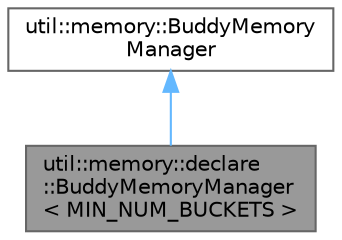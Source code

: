 digraph "util::memory::declare::BuddyMemoryManager&lt; MIN_NUM_BUCKETS &gt;"
{
 // LATEX_PDF_SIZE
  bgcolor="transparent";
  edge [fontname=Helvetica,fontsize=10,labelfontname=Helvetica,labelfontsize=10];
  node [fontname=Helvetica,fontsize=10,shape=box,height=0.2,width=0.4];
  Node1 [id="Node000001",label="util::memory::declare\l::BuddyMemoryManager\l\< MIN_NUM_BUCKETS \>",height=0.2,width=0.4,color="gray40", fillcolor="grey60", style="filled", fontcolor="black",tooltip=" "];
  Node2 -> Node1 [id="edge1_Node000001_Node000002",dir="back",color="steelblue1",style="solid",tooltip=" "];
  Node2 [id="Node000002",label="util::memory::BuddyMemory\lManager",height=0.2,width=0.4,color="gray40", fillcolor="white", style="filled",URL="$de/dc0/classutil_1_1memory_1_1BuddyMemoryManager.html",tooltip=" "];
}
